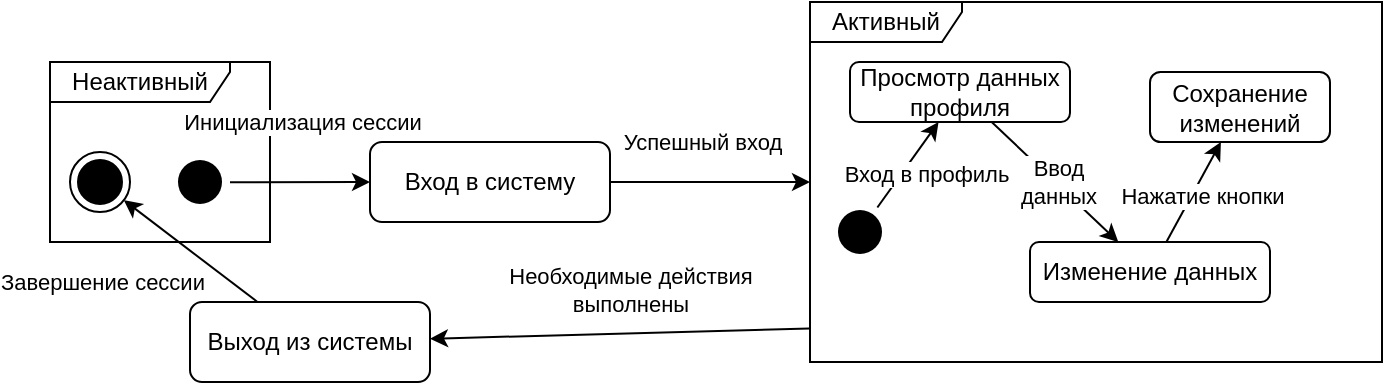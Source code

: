 <mxfile version="27.1.4">
  <diagram name="Page-1" id="b5b7bab2-c9e2-2cf4-8b2a-24fd1a2a6d21">
    <mxGraphModel dx="914" dy="820" grid="1" gridSize="10" guides="1" tooltips="1" connect="1" arrows="1" fold="1" page="1" pageScale="1" pageWidth="827" pageHeight="1169" background="none" math="0" shadow="0">
      <root>
        <mxCell id="0" />
        <mxCell id="1" parent="0" />
        <mxCell id="jhNfa3J8y6EUKNPpQPUt-3" value="Неактивный" style="shape=umlFrame;whiteSpace=wrap;html=1;pointerEvents=0;width=90;height=20;" parent="1" vertex="1">
          <mxGeometry x="50" y="220" width="110" height="90" as="geometry" />
        </mxCell>
        <mxCell id="jhNfa3J8y6EUKNPpQPUt-9" style="edgeStyle=orthogonalEdgeStyle;rounded=0;orthogonalLoop=1;jettySize=auto;html=1;" parent="1" source="jhNfa3J8y6EUKNPpQPUt-5" target="jhNfa3J8y6EUKNPpQPUt-6" edge="1">
          <mxGeometry relative="1" as="geometry" />
        </mxCell>
        <mxCell id="jhNfa3J8y6EUKNPpQPUt-28" value="Успешный вход" style="edgeLabel;html=1;align=center;verticalAlign=middle;resizable=0;points=[];fontFamily=Helvetica;fontSize=11;fontColor=default;labelBackgroundColor=default;" parent="jhNfa3J8y6EUKNPpQPUt-9" vertex="1" connectable="0">
          <mxGeometry x="-0.285" y="2" relative="1" as="geometry">
            <mxPoint x="10" y="-18" as="offset" />
          </mxGeometry>
        </mxCell>
        <mxCell id="jhNfa3J8y6EUKNPpQPUt-5" value="Вход в систему" style="rounded=1;whiteSpace=wrap;html=1;" parent="1" vertex="1">
          <mxGeometry x="210" y="260" width="120" height="40" as="geometry" />
        </mxCell>
        <mxCell id="jhNfa3J8y6EUKNPpQPUt-26" style="edgeStyle=none;shape=connector;rounded=0;orthogonalLoop=1;jettySize=auto;html=1;strokeColor=default;align=center;verticalAlign=middle;fontFamily=Helvetica;fontSize=11;fontColor=default;labelBackgroundColor=default;endArrow=classic;exitX=-0.001;exitY=0.907;exitDx=0;exitDy=0;exitPerimeter=0;" parent="1" source="jhNfa3J8y6EUKNPpQPUt-6" target="jhNfa3J8y6EUKNPpQPUt-25" edge="1">
          <mxGeometry relative="1" as="geometry" />
        </mxCell>
        <mxCell id="jhNfa3J8y6EUKNPpQPUt-39" value="Необходимые действия&lt;div&gt;выполнены&lt;/div&gt;" style="edgeLabel;html=1;align=center;verticalAlign=middle;resizable=0;points=[];fontFamily=Helvetica;fontSize=11;fontColor=default;labelBackgroundColor=default;" parent="jhNfa3J8y6EUKNPpQPUt-26" vertex="1" connectable="0">
          <mxGeometry x="-0.317" y="-1" relative="1" as="geometry">
            <mxPoint x="-25" y="-20" as="offset" />
          </mxGeometry>
        </mxCell>
        <mxCell id="jhNfa3J8y6EUKNPpQPUt-6" value="Активный" style="shape=umlFrame;whiteSpace=wrap;html=1;pointerEvents=0;width=76;height=20;" parent="1" vertex="1">
          <mxGeometry x="430" y="190" width="286" height="180" as="geometry" />
        </mxCell>
        <mxCell id="jhNfa3J8y6EUKNPpQPUt-17" style="rounded=0;orthogonalLoop=1;jettySize=auto;html=1;" parent="1" source="jhNfa3J8y6EUKNPpQPUt-12" target="jhNfa3J8y6EUKNPpQPUt-16" edge="1">
          <mxGeometry relative="1" as="geometry">
            <mxPoint x="489.091" y="250" as="sourcePoint" />
          </mxGeometry>
        </mxCell>
        <mxCell id="jhNfa3J8y6EUKNPpQPUt-18" value="Вход в профиль" style="edgeLabel;html=1;align=center;verticalAlign=middle;resizable=0;points=[];" parent="jhNfa3J8y6EUKNPpQPUt-17" vertex="1" connectable="0">
          <mxGeometry x="-0.41" y="-2" relative="1" as="geometry">
            <mxPoint x="13" y="-6" as="offset" />
          </mxGeometry>
        </mxCell>
        <mxCell id="jhNfa3J8y6EUKNPpQPUt-12" value="" style="ellipse;html=1;shape=endState;fillColor=#000000;strokeColor=none;" parent="1" vertex="1">
          <mxGeometry x="440" y="290" width="30" height="30" as="geometry" />
        </mxCell>
        <mxCell id="jhNfa3J8y6EUKNPpQPUt-16" value="Просмотр данных профиля" style="rounded=1;whiteSpace=wrap;html=1;" parent="1" vertex="1">
          <mxGeometry x="450" y="220" width="110" height="30" as="geometry" />
        </mxCell>
        <mxCell id="jhNfa3J8y6EUKNPpQPUt-25" value="Выход из системы" style="rounded=1;whiteSpace=wrap;html=1;" parent="1" vertex="1">
          <mxGeometry x="120" y="340" width="120" height="40" as="geometry" />
        </mxCell>
        <mxCell id="jhNfa3J8y6EUKNPpQPUt-27" style="edgeStyle=none;shape=connector;rounded=0;orthogonalLoop=1;jettySize=auto;html=1;strokeColor=default;align=center;verticalAlign=middle;fontFamily=Helvetica;fontSize=11;fontColor=default;labelBackgroundColor=default;endArrow=classic;" parent="1" source="jhNfa3J8y6EUKNPpQPUt-25" target="jhNfa3J8y6EUKNPpQPUt-43" edge="1">
          <mxGeometry relative="1" as="geometry">
            <mxPoint x="87" y="310" as="targetPoint" />
          </mxGeometry>
        </mxCell>
        <mxCell id="jhNfa3J8y6EUKNPpQPUt-38" value="Завершение сессии" style="edgeLabel;html=1;align=center;verticalAlign=middle;resizable=0;points=[];fontFamily=Helvetica;fontSize=11;fontColor=default;labelBackgroundColor=default;" parent="jhNfa3J8y6EUKNPpQPUt-27" vertex="1" connectable="0">
          <mxGeometry x="0.479" y="1" relative="1" as="geometry">
            <mxPoint x="-28" y="27" as="offset" />
          </mxGeometry>
        </mxCell>
        <mxCell id="jhNfa3J8y6EUKNPpQPUt-36" style="edgeStyle=none;shape=connector;rounded=0;orthogonalLoop=1;jettySize=auto;html=1;strokeColor=default;align=center;verticalAlign=middle;fontFamily=Helvetica;fontSize=11;fontColor=default;labelBackgroundColor=default;endArrow=classic;" parent="1" source="jhNfa3J8y6EUKNPpQPUt-35" target="jhNfa3J8y6EUKNPpQPUt-5" edge="1">
          <mxGeometry relative="1" as="geometry" />
        </mxCell>
        <mxCell id="jhNfa3J8y6EUKNPpQPUt-37" value="Инициализация сессии" style="edgeLabel;html=1;align=center;verticalAlign=middle;resizable=0;points=[];fontFamily=Helvetica;fontSize=11;fontColor=default;labelBackgroundColor=default;" parent="jhNfa3J8y6EUKNPpQPUt-36" vertex="1" connectable="0">
          <mxGeometry x="-0.123" y="-1" relative="1" as="geometry">
            <mxPoint x="5" y="-31" as="offset" />
          </mxGeometry>
        </mxCell>
        <mxCell id="jhNfa3J8y6EUKNPpQPUt-35" value="" style="ellipse;html=1;shape=endState;fillColor=#000000;strokeColor=none;" parent="1" vertex="1">
          <mxGeometry x="110" y="265" width="30" height="30" as="geometry" />
        </mxCell>
        <mxCell id="jhNfa3J8y6EUKNPpQPUt-43" value="" style="ellipse;html=1;shape=endState;fillColor=#000000;strokeColor=#000000;fontFamily=Helvetica;fontSize=11;fontColor=default;labelBackgroundColor=default;" parent="1" vertex="1">
          <mxGeometry x="60" y="265" width="30" height="30" as="geometry" />
        </mxCell>
        <mxCell id="UwgCjSqIDFjQyIy4jIcr-14" style="rounded=0;orthogonalLoop=1;jettySize=auto;html=1;" parent="1" source="UwgCjSqIDFjQyIy4jIcr-3" target="UwgCjSqIDFjQyIy4jIcr-12" edge="1">
          <mxGeometry relative="1" as="geometry" />
        </mxCell>
        <mxCell id="UwgCjSqIDFjQyIy4jIcr-16" value="Нажатие кнопки" style="edgeLabel;html=1;align=center;verticalAlign=middle;resizable=0;points=[];" parent="UwgCjSqIDFjQyIy4jIcr-14" vertex="1" connectable="0">
          <mxGeometry x="0.026" y="-4" relative="1" as="geometry">
            <mxPoint as="offset" />
          </mxGeometry>
        </mxCell>
        <mxCell id="UwgCjSqIDFjQyIy4jIcr-3" value="Изменение данных" style="rounded=1;whiteSpace=wrap;html=1;" parent="1" vertex="1">
          <mxGeometry x="540" y="310" width="120" height="30" as="geometry" />
        </mxCell>
        <mxCell id="UwgCjSqIDFjQyIy4jIcr-10" style="rounded=0;orthogonalLoop=1;jettySize=auto;html=1;" parent="1" source="jhNfa3J8y6EUKNPpQPUt-16" target="UwgCjSqIDFjQyIy4jIcr-3" edge="1">
          <mxGeometry relative="1" as="geometry">
            <mxPoint x="610" y="385" as="sourcePoint" />
            <mxPoint x="643" y="340" as="targetPoint" />
          </mxGeometry>
        </mxCell>
        <mxCell id="UwgCjSqIDFjQyIy4jIcr-11" value="Ввод&lt;div&gt;данных&lt;/div&gt;" style="edgeLabel;html=1;align=center;verticalAlign=middle;resizable=0;points=[];" parent="UwgCjSqIDFjQyIy4jIcr-10" vertex="1" connectable="0">
          <mxGeometry x="-0.41" y="-2" relative="1" as="geometry">
            <mxPoint x="16" y="11" as="offset" />
          </mxGeometry>
        </mxCell>
        <mxCell id="UwgCjSqIDFjQyIy4jIcr-12" value="Сохранение изменений" style="rounded=1;whiteSpace=wrap;html=1;" parent="1" vertex="1">
          <mxGeometry x="600" y="225" width="90" height="35" as="geometry" />
        </mxCell>
      </root>
    </mxGraphModel>
  </diagram>
</mxfile>
